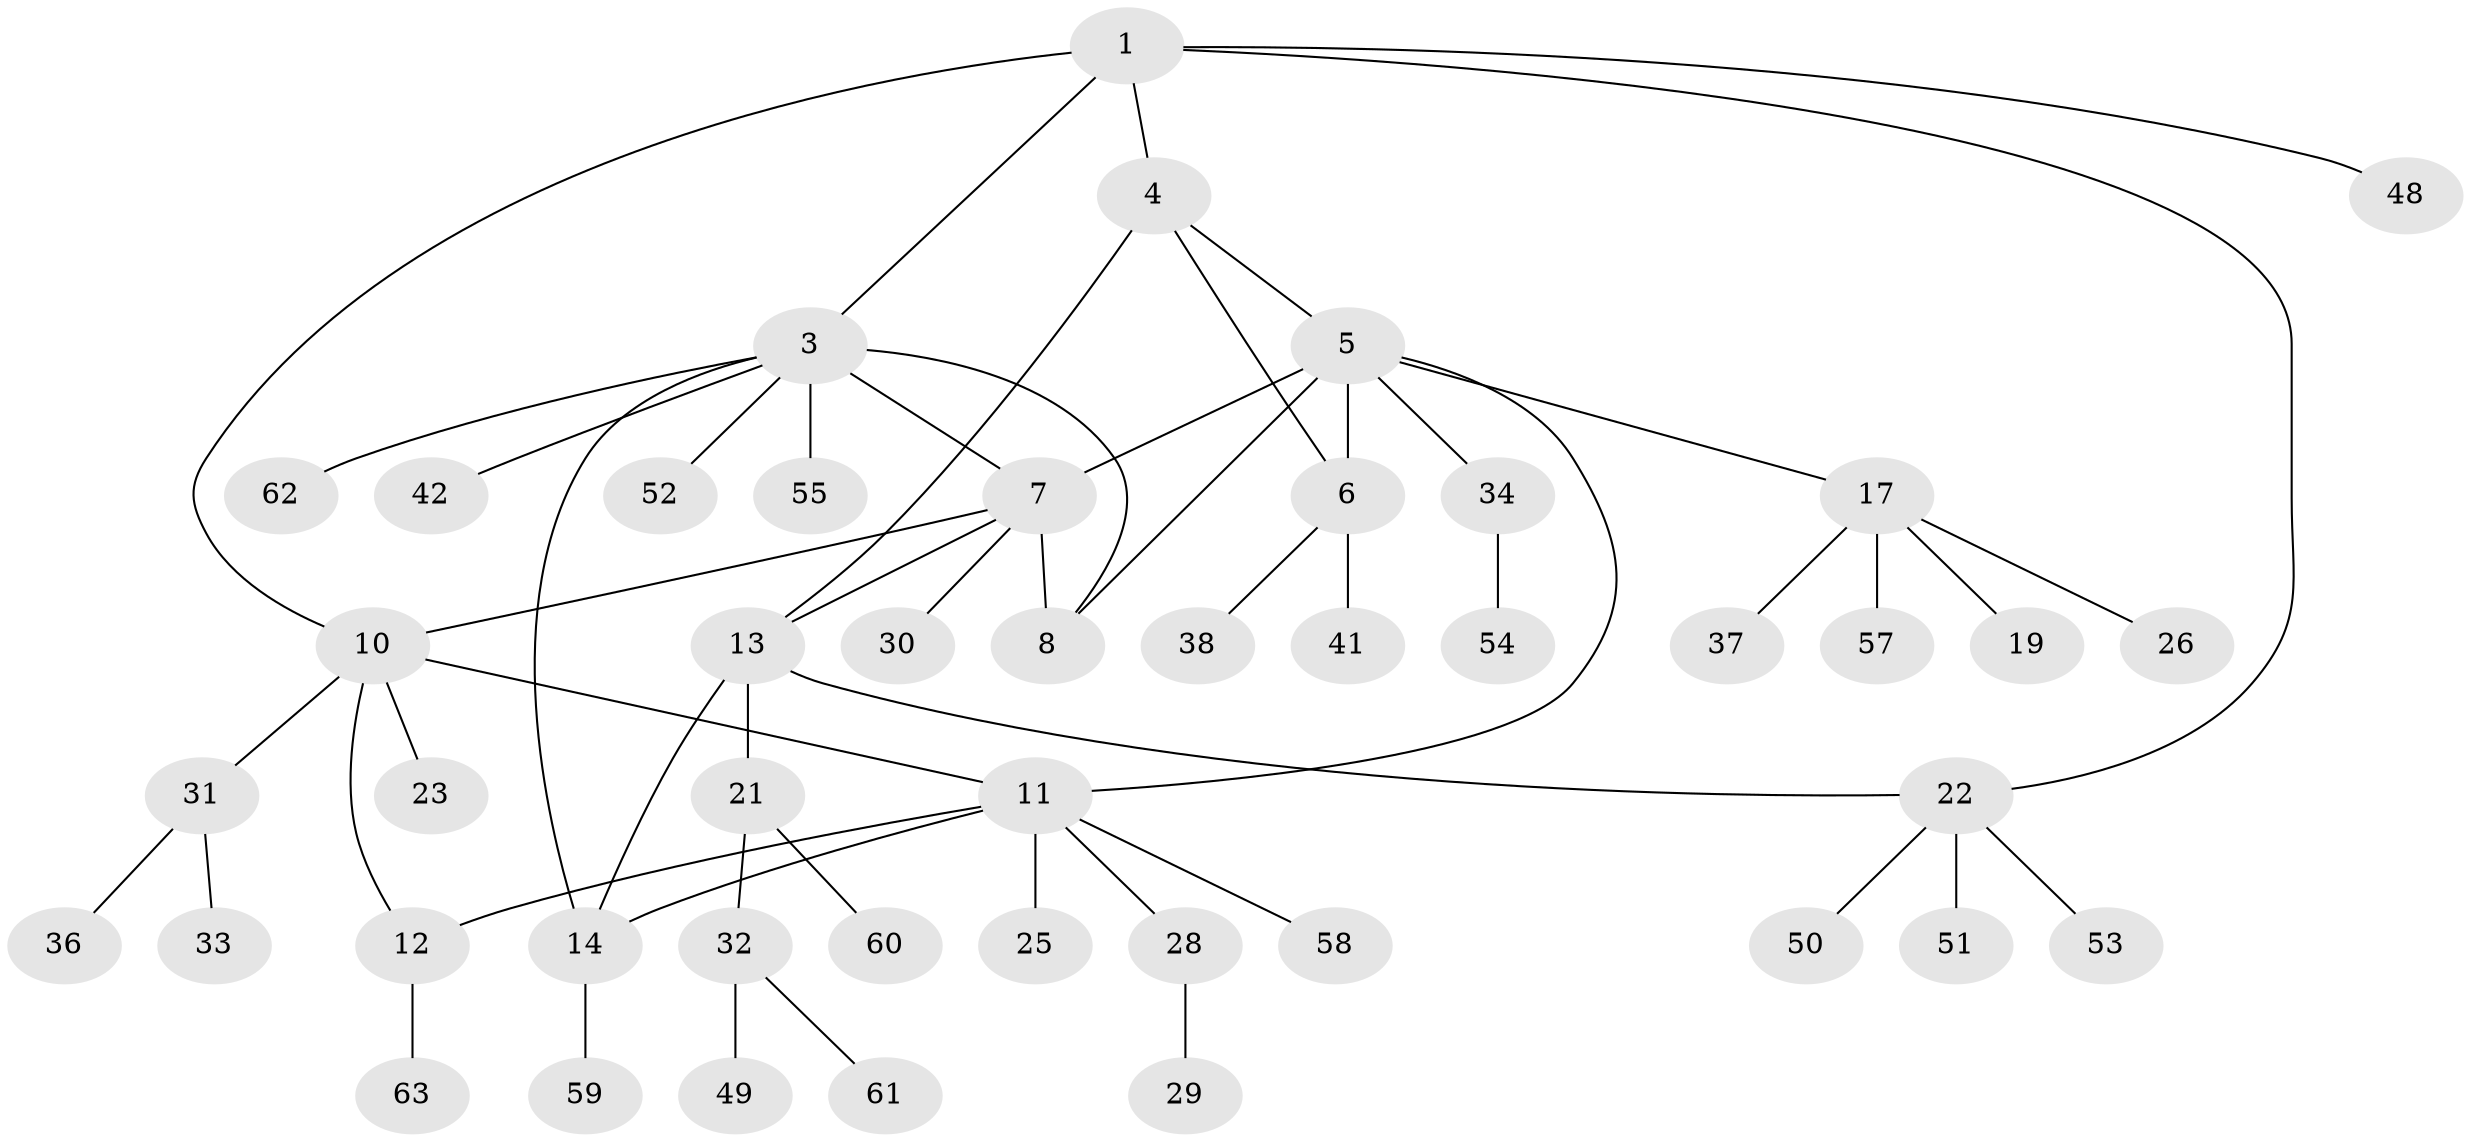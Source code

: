 // original degree distribution, {4: 0.12307692307692308, 10: 0.015384615384615385, 5: 0.046153846153846156, 3: 0.1076923076923077, 7: 0.015384615384615385, 8: 0.015384615384615385, 6: 0.03076923076923077, 1: 0.5384615384615384, 2: 0.1076923076923077}
// Generated by graph-tools (version 1.1) at 2025/11/02/27/25 16:11:37]
// undirected, 46 vertices, 56 edges
graph export_dot {
graph [start="1"]
  node [color=gray90,style=filled];
  1 [super="+2"];
  3 [super="+27"];
  4 [super="+39"];
  5 [super="+9"];
  6 [super="+20"];
  7 [super="+18"];
  8 [super="+45"];
  10 [super="+16"];
  11 [super="+44"];
  12;
  13 [super="+15"];
  14 [super="+24"];
  17 [super="+47"];
  19 [super="+56"];
  21 [super="+46"];
  22 [super="+43"];
  23;
  25;
  26;
  28;
  29;
  30;
  31;
  32 [super="+35"];
  33;
  34;
  36;
  37 [super="+40"];
  38 [super="+64"];
  41;
  42;
  48;
  49;
  50;
  51;
  52;
  53;
  54;
  55;
  57;
  58;
  59;
  60 [super="+65"];
  61;
  62;
  63;
  1 -- 3 [weight=2];
  1 -- 4;
  1 -- 10;
  1 -- 48;
  1 -- 22;
  3 -- 7;
  3 -- 14;
  3 -- 42;
  3 -- 52;
  3 -- 55;
  3 -- 62;
  3 -- 8;
  4 -- 5;
  4 -- 6;
  4 -- 13;
  5 -- 6;
  5 -- 11;
  5 -- 34;
  5 -- 8;
  5 -- 17;
  5 -- 7;
  6 -- 38;
  6 -- 41;
  7 -- 8;
  7 -- 10;
  7 -- 13;
  7 -- 30;
  10 -- 11;
  10 -- 12;
  10 -- 23;
  10 -- 31;
  11 -- 12;
  11 -- 14;
  11 -- 25;
  11 -- 28;
  11 -- 58;
  12 -- 63;
  13 -- 14 [weight=2];
  13 -- 21;
  13 -- 22;
  14 -- 59;
  17 -- 19;
  17 -- 26;
  17 -- 37;
  17 -- 57;
  21 -- 32;
  21 -- 60;
  22 -- 50;
  22 -- 51;
  22 -- 53;
  28 -- 29;
  31 -- 33;
  31 -- 36;
  32 -- 49;
  32 -- 61;
  34 -- 54;
}
